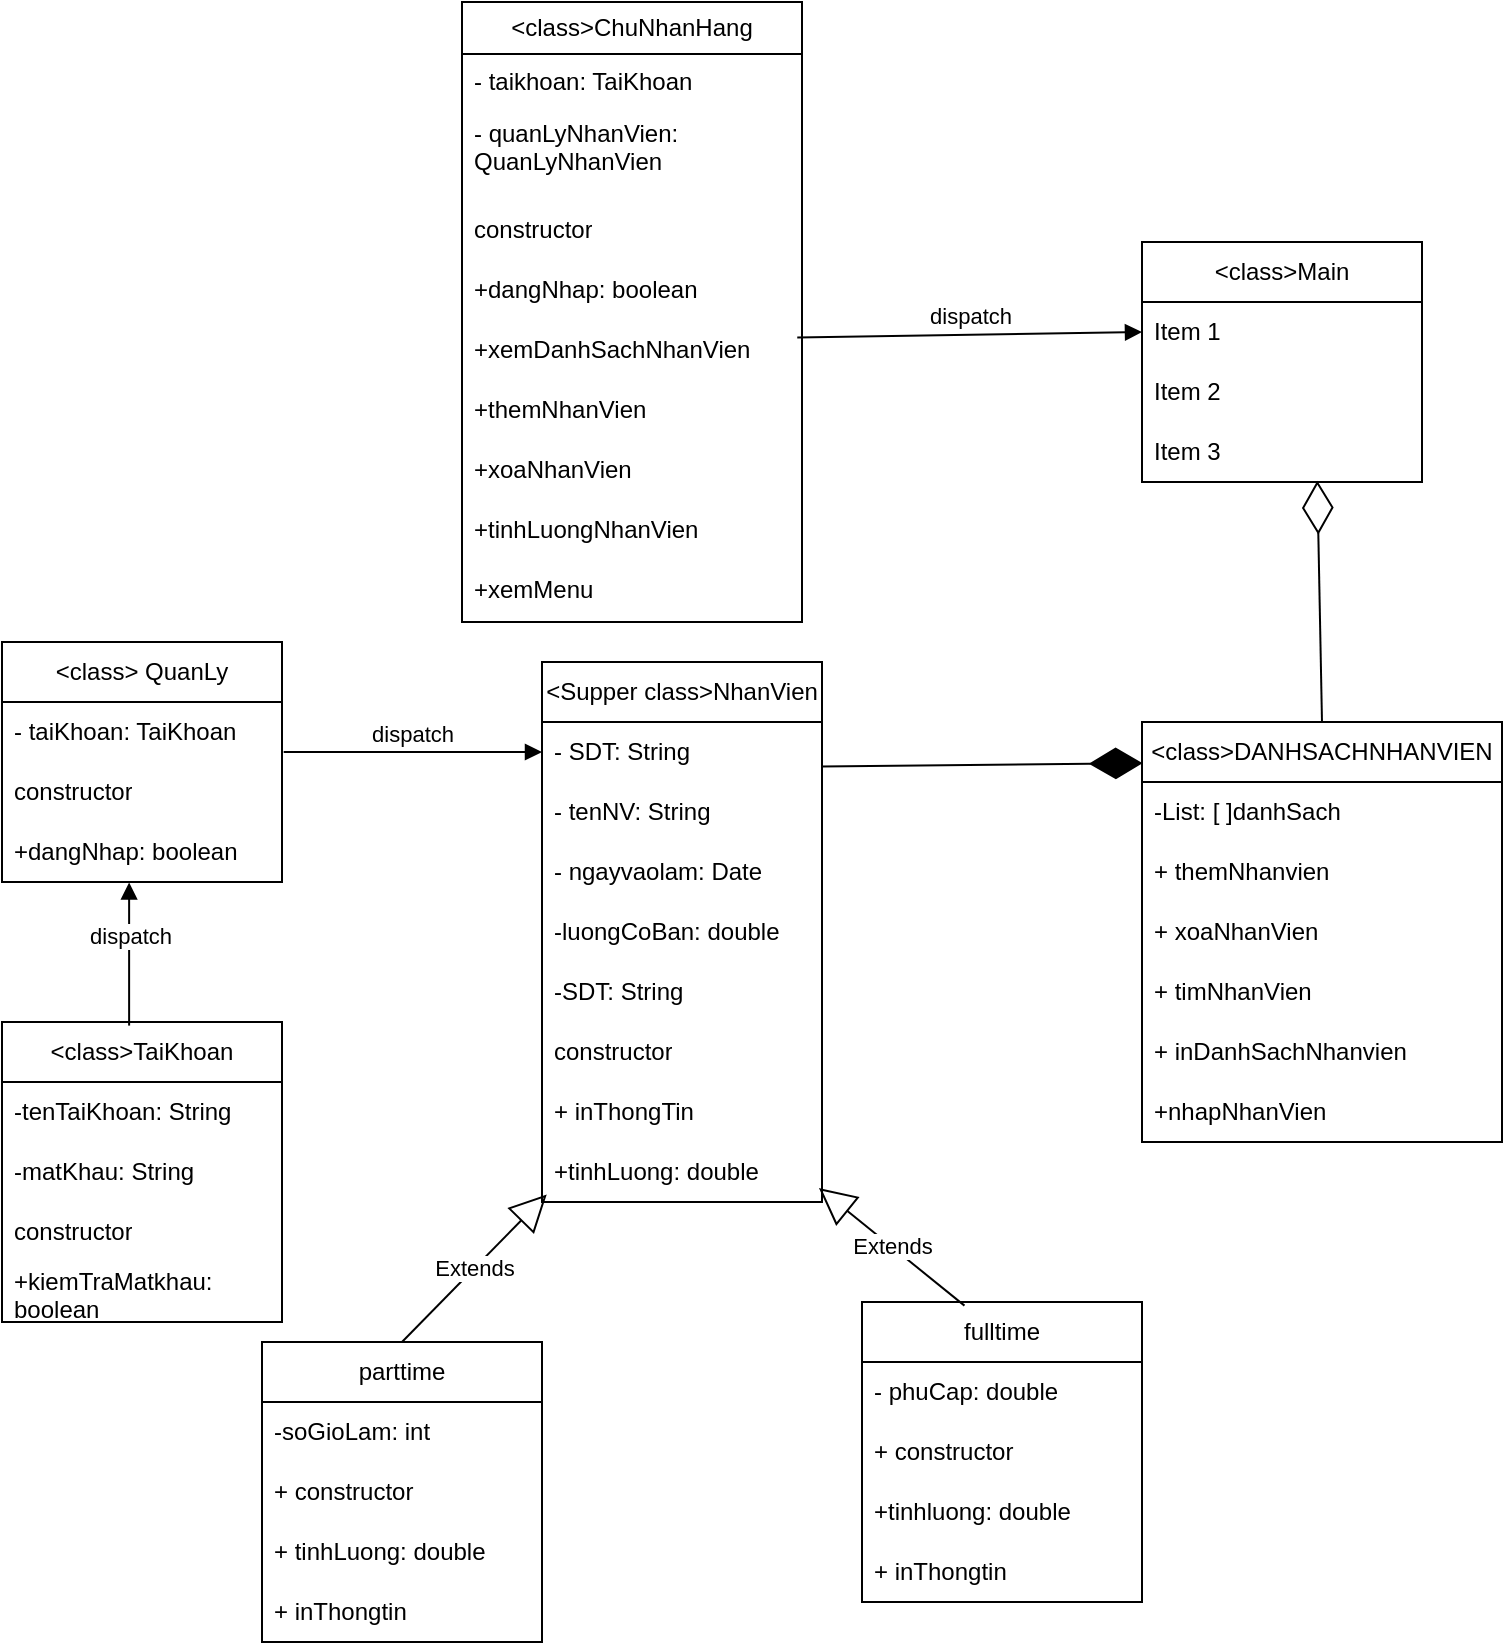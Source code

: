 <mxfile version="25.0.3">
  <diagram name="Trang-1" id="LULvLW1KIduPpgqFY6G2">
    <mxGraphModel dx="1050" dy="557" grid="1" gridSize="10" guides="1" tooltips="1" connect="1" arrows="1" fold="1" page="1" pageScale="1" pageWidth="827" pageHeight="1169" math="0" shadow="0">
      <root>
        <mxCell id="0" />
        <mxCell id="1" parent="0" />
        <mxCell id="4YUMYSHRzpaiUrm7RpP6-1" value="&amp;lt;Supper class&amp;gt;NhanVien" style="swimlane;fontStyle=0;childLayout=stackLayout;horizontal=1;startSize=30;horizontalStack=0;resizeParent=1;resizeParentMax=0;resizeLast=0;collapsible=1;marginBottom=0;whiteSpace=wrap;html=1;" parent="1" vertex="1">
          <mxGeometry x="300" y="340" width="140" height="270" as="geometry" />
        </mxCell>
        <mxCell id="4YUMYSHRzpaiUrm7RpP6-2" value="- SDT: String" style="text;strokeColor=none;fillColor=none;align=left;verticalAlign=middle;spacingLeft=4;spacingRight=4;overflow=hidden;points=[[0,0.5],[1,0.5]];portConstraint=eastwest;rotatable=0;whiteSpace=wrap;html=1;" parent="4YUMYSHRzpaiUrm7RpP6-1" vertex="1">
          <mxGeometry y="30" width="140" height="30" as="geometry" />
        </mxCell>
        <mxCell id="4YUMYSHRzpaiUrm7RpP6-3" value="- tenNV: String" style="text;strokeColor=none;fillColor=none;align=left;verticalAlign=middle;spacingLeft=4;spacingRight=4;overflow=hidden;points=[[0,0.5],[1,0.5]];portConstraint=eastwest;rotatable=0;whiteSpace=wrap;html=1;" parent="4YUMYSHRzpaiUrm7RpP6-1" vertex="1">
          <mxGeometry y="60" width="140" height="30" as="geometry" />
        </mxCell>
        <mxCell id="4YUMYSHRzpaiUrm7RpP6-18" value="- ngayvaolam: Date" style="text;strokeColor=none;fillColor=none;align=left;verticalAlign=middle;spacingLeft=4;spacingRight=4;overflow=hidden;points=[[0,0.5],[1,0.5]];portConstraint=eastwest;rotatable=0;whiteSpace=wrap;html=1;" parent="4YUMYSHRzpaiUrm7RpP6-1" vertex="1">
          <mxGeometry y="90" width="140" height="30" as="geometry" />
        </mxCell>
        <mxCell id="4YUMYSHRzpaiUrm7RpP6-19" value="-luongCoBan: double" style="text;strokeColor=none;fillColor=none;align=left;verticalAlign=middle;spacingLeft=4;spacingRight=4;overflow=hidden;points=[[0,0.5],[1,0.5]];portConstraint=eastwest;rotatable=0;whiteSpace=wrap;html=1;" parent="4YUMYSHRzpaiUrm7RpP6-1" vertex="1">
          <mxGeometry y="120" width="140" height="30" as="geometry" />
        </mxCell>
        <mxCell id="4YUMYSHRzpaiUrm7RpP6-20" value="-SDT: String" style="text;strokeColor=none;fillColor=none;align=left;verticalAlign=middle;spacingLeft=4;spacingRight=4;overflow=hidden;points=[[0,0.5],[1,0.5]];portConstraint=eastwest;rotatable=0;whiteSpace=wrap;html=1;" parent="4YUMYSHRzpaiUrm7RpP6-1" vertex="1">
          <mxGeometry y="150" width="140" height="30" as="geometry" />
        </mxCell>
        <mxCell id="4YUMYSHRzpaiUrm7RpP6-21" value="constructor" style="text;strokeColor=none;fillColor=none;align=left;verticalAlign=middle;spacingLeft=4;spacingRight=4;overflow=hidden;points=[[0,0.5],[1,0.5]];portConstraint=eastwest;rotatable=0;whiteSpace=wrap;html=1;" parent="4YUMYSHRzpaiUrm7RpP6-1" vertex="1">
          <mxGeometry y="180" width="140" height="30" as="geometry" />
        </mxCell>
        <mxCell id="4YUMYSHRzpaiUrm7RpP6-23" value="+ inThongTin" style="text;strokeColor=none;fillColor=none;align=left;verticalAlign=middle;spacingLeft=4;spacingRight=4;overflow=hidden;points=[[0,0.5],[1,0.5]];portConstraint=eastwest;rotatable=0;whiteSpace=wrap;html=1;" parent="4YUMYSHRzpaiUrm7RpP6-1" vertex="1">
          <mxGeometry y="210" width="140" height="30" as="geometry" />
        </mxCell>
        <mxCell id="4YUMYSHRzpaiUrm7RpP6-22" value="+tinhLuong: double" style="text;strokeColor=none;fillColor=none;align=left;verticalAlign=middle;spacingLeft=4;spacingRight=4;overflow=hidden;points=[[0,0.5],[1,0.5]];portConstraint=eastwest;rotatable=0;whiteSpace=wrap;html=1;" parent="4YUMYSHRzpaiUrm7RpP6-1" vertex="1">
          <mxGeometry y="240" width="140" height="30" as="geometry" />
        </mxCell>
        <mxCell id="4YUMYSHRzpaiUrm7RpP6-5" value="parttime" style="swimlane;fontStyle=0;childLayout=stackLayout;horizontal=1;startSize=30;horizontalStack=0;resizeParent=1;resizeParentMax=0;resizeLast=0;collapsible=1;marginBottom=0;whiteSpace=wrap;html=1;" parent="1" vertex="1">
          <mxGeometry x="160" y="680" width="140" height="150" as="geometry" />
        </mxCell>
        <mxCell id="4YUMYSHRzpaiUrm7RpP6-6" value="-soGioLam: int" style="text;strokeColor=none;fillColor=none;align=left;verticalAlign=middle;spacingLeft=4;spacingRight=4;overflow=hidden;points=[[0,0.5],[1,0.5]];portConstraint=eastwest;rotatable=0;whiteSpace=wrap;html=1;" parent="4YUMYSHRzpaiUrm7RpP6-5" vertex="1">
          <mxGeometry y="30" width="140" height="30" as="geometry" />
        </mxCell>
        <mxCell id="4YUMYSHRzpaiUrm7RpP6-7" value="+ constructor" style="text;strokeColor=none;fillColor=none;align=left;verticalAlign=middle;spacingLeft=4;spacingRight=4;overflow=hidden;points=[[0,0.5],[1,0.5]];portConstraint=eastwest;rotatable=0;whiteSpace=wrap;html=1;" parent="4YUMYSHRzpaiUrm7RpP6-5" vertex="1">
          <mxGeometry y="60" width="140" height="30" as="geometry" />
        </mxCell>
        <mxCell id="4YUMYSHRzpaiUrm7RpP6-17" value="+ tinhLuong: double" style="text;strokeColor=none;fillColor=none;align=left;verticalAlign=middle;spacingLeft=4;spacingRight=4;overflow=hidden;points=[[0,0.5],[1,0.5]];portConstraint=eastwest;rotatable=0;whiteSpace=wrap;html=1;" parent="4YUMYSHRzpaiUrm7RpP6-5" vertex="1">
          <mxGeometry y="90" width="140" height="30" as="geometry" />
        </mxCell>
        <mxCell id="4YUMYSHRzpaiUrm7RpP6-8" value="+ inThongtin" style="text;strokeColor=none;fillColor=none;align=left;verticalAlign=middle;spacingLeft=4;spacingRight=4;overflow=hidden;points=[[0,0.5],[1,0.5]];portConstraint=eastwest;rotatable=0;whiteSpace=wrap;html=1;" parent="4YUMYSHRzpaiUrm7RpP6-5" vertex="1">
          <mxGeometry y="120" width="140" height="30" as="geometry" />
        </mxCell>
        <mxCell id="4YUMYSHRzpaiUrm7RpP6-9" value="fulltime" style="swimlane;fontStyle=0;childLayout=stackLayout;horizontal=1;startSize=30;horizontalStack=0;resizeParent=1;resizeParentMax=0;resizeLast=0;collapsible=1;marginBottom=0;whiteSpace=wrap;html=1;" parent="1" vertex="1">
          <mxGeometry x="460" y="660" width="140" height="150" as="geometry" />
        </mxCell>
        <mxCell id="4YUMYSHRzpaiUrm7RpP6-10" value="- phuCap: double" style="text;strokeColor=none;fillColor=none;align=left;verticalAlign=middle;spacingLeft=4;spacingRight=4;overflow=hidden;points=[[0,0.5],[1,0.5]];portConstraint=eastwest;rotatable=0;whiteSpace=wrap;html=1;" parent="4YUMYSHRzpaiUrm7RpP6-9" vertex="1">
          <mxGeometry y="30" width="140" height="30" as="geometry" />
        </mxCell>
        <mxCell id="4YUMYSHRzpaiUrm7RpP6-11" value="+ constructor" style="text;strokeColor=none;fillColor=none;align=left;verticalAlign=middle;spacingLeft=4;spacingRight=4;overflow=hidden;points=[[0,0.5],[1,0.5]];portConstraint=eastwest;rotatable=0;whiteSpace=wrap;html=1;" parent="4YUMYSHRzpaiUrm7RpP6-9" vertex="1">
          <mxGeometry y="60" width="140" height="30" as="geometry" />
        </mxCell>
        <mxCell id="4YUMYSHRzpaiUrm7RpP6-12" value="+tinhluong: double" style="text;strokeColor=none;fillColor=none;align=left;verticalAlign=middle;spacingLeft=4;spacingRight=4;overflow=hidden;points=[[0,0.5],[1,0.5]];portConstraint=eastwest;rotatable=0;whiteSpace=wrap;html=1;" parent="4YUMYSHRzpaiUrm7RpP6-9" vertex="1">
          <mxGeometry y="90" width="140" height="30" as="geometry" />
        </mxCell>
        <mxCell id="4YUMYSHRzpaiUrm7RpP6-15" value="+ inThongtin" style="text;strokeColor=none;fillColor=none;align=left;verticalAlign=middle;spacingLeft=4;spacingRight=4;overflow=hidden;points=[[0,0.5],[1,0.5]];portConstraint=eastwest;rotatable=0;whiteSpace=wrap;html=1;" parent="4YUMYSHRzpaiUrm7RpP6-9" vertex="1">
          <mxGeometry y="120" width="140" height="30" as="geometry" />
        </mxCell>
        <mxCell id="4YUMYSHRzpaiUrm7RpP6-24" value="&amp;lt;class&amp;gt;DANHSACHNHANVIEN" style="swimlane;fontStyle=0;childLayout=stackLayout;horizontal=1;startSize=30;horizontalStack=0;resizeParent=1;resizeParentMax=0;resizeLast=0;collapsible=1;marginBottom=0;whiteSpace=wrap;html=1;" parent="1" vertex="1">
          <mxGeometry x="600" y="370" width="180" height="210" as="geometry" />
        </mxCell>
        <mxCell id="4YUMYSHRzpaiUrm7RpP6-25" value="-List: [ ]danhSach" style="text;strokeColor=none;fillColor=none;align=left;verticalAlign=middle;spacingLeft=4;spacingRight=4;overflow=hidden;points=[[0,0.5],[1,0.5]];portConstraint=eastwest;rotatable=0;whiteSpace=wrap;html=1;" parent="4YUMYSHRzpaiUrm7RpP6-24" vertex="1">
          <mxGeometry y="30" width="180" height="30" as="geometry" />
        </mxCell>
        <mxCell id="4YUMYSHRzpaiUrm7RpP6-26" value="+ themNhanvien" style="text;strokeColor=none;fillColor=none;align=left;verticalAlign=middle;spacingLeft=4;spacingRight=4;overflow=hidden;points=[[0,0.5],[1,0.5]];portConstraint=eastwest;rotatable=0;whiteSpace=wrap;html=1;" parent="4YUMYSHRzpaiUrm7RpP6-24" vertex="1">
          <mxGeometry y="60" width="180" height="30" as="geometry" />
        </mxCell>
        <mxCell id="4YUMYSHRzpaiUrm7RpP6-27" value="+ xoaNhanVien&lt;span style=&quot;white-space: pre;&quot;&gt;&#x9;&lt;/span&gt;" style="text;strokeColor=none;fillColor=none;align=left;verticalAlign=middle;spacingLeft=4;spacingRight=4;overflow=hidden;points=[[0,0.5],[1,0.5]];portConstraint=eastwest;rotatable=0;whiteSpace=wrap;html=1;" parent="4YUMYSHRzpaiUrm7RpP6-24" vertex="1">
          <mxGeometry y="90" width="180" height="30" as="geometry" />
        </mxCell>
        <mxCell id="4YUMYSHRzpaiUrm7RpP6-28" value="+ timNhanVien" style="text;strokeColor=none;fillColor=none;align=left;verticalAlign=middle;spacingLeft=4;spacingRight=4;overflow=hidden;points=[[0,0.5],[1,0.5]];portConstraint=eastwest;rotatable=0;whiteSpace=wrap;html=1;" parent="4YUMYSHRzpaiUrm7RpP6-24" vertex="1">
          <mxGeometry y="120" width="180" height="30" as="geometry" />
        </mxCell>
        <mxCell id="4YUMYSHRzpaiUrm7RpP6-29" value="+ inDanhSachNhanvien" style="text;strokeColor=none;fillColor=none;align=left;verticalAlign=middle;spacingLeft=4;spacingRight=4;overflow=hidden;points=[[0,0.5],[1,0.5]];portConstraint=eastwest;rotatable=0;whiteSpace=wrap;html=1;" parent="4YUMYSHRzpaiUrm7RpP6-24" vertex="1">
          <mxGeometry y="150" width="180" height="30" as="geometry" />
        </mxCell>
        <mxCell id="4YUMYSHRzpaiUrm7RpP6-30" value="+nhapNhanVien" style="text;strokeColor=none;fillColor=none;align=left;verticalAlign=middle;spacingLeft=4;spacingRight=4;overflow=hidden;points=[[0,0.5],[1,0.5]];portConstraint=eastwest;rotatable=0;whiteSpace=wrap;html=1;" parent="4YUMYSHRzpaiUrm7RpP6-24" vertex="1">
          <mxGeometry y="180" width="180" height="30" as="geometry" />
        </mxCell>
        <mxCell id="4YUMYSHRzpaiUrm7RpP6-34" value="&amp;lt;class&amp;gt; QuanLy" style="swimlane;fontStyle=0;childLayout=stackLayout;horizontal=1;startSize=30;horizontalStack=0;resizeParent=1;resizeParentMax=0;resizeLast=0;collapsible=1;marginBottom=0;whiteSpace=wrap;html=1;" parent="1" vertex="1">
          <mxGeometry x="30" y="330" width="140" height="120" as="geometry" />
        </mxCell>
        <mxCell id="4YUMYSHRzpaiUrm7RpP6-35" value="- taiKhoan: TaiKhoan" style="text;strokeColor=none;fillColor=none;align=left;verticalAlign=middle;spacingLeft=4;spacingRight=4;overflow=hidden;points=[[0,0.5],[1,0.5]];portConstraint=eastwest;rotatable=0;whiteSpace=wrap;html=1;" parent="4YUMYSHRzpaiUrm7RpP6-34" vertex="1">
          <mxGeometry y="30" width="140" height="30" as="geometry" />
        </mxCell>
        <mxCell id="4YUMYSHRzpaiUrm7RpP6-36" value="constructor" style="text;strokeColor=none;fillColor=none;align=left;verticalAlign=middle;spacingLeft=4;spacingRight=4;overflow=hidden;points=[[0,0.5],[1,0.5]];portConstraint=eastwest;rotatable=0;whiteSpace=wrap;html=1;" parent="4YUMYSHRzpaiUrm7RpP6-34" vertex="1">
          <mxGeometry y="60" width="140" height="30" as="geometry" />
        </mxCell>
        <mxCell id="4YUMYSHRzpaiUrm7RpP6-37" value="+dangNhap: boolean" style="text;strokeColor=none;fillColor=none;align=left;verticalAlign=middle;spacingLeft=4;spacingRight=4;overflow=hidden;points=[[0,0.5],[1,0.5]];portConstraint=eastwest;rotatable=0;whiteSpace=wrap;html=1;" parent="4YUMYSHRzpaiUrm7RpP6-34" vertex="1">
          <mxGeometry y="90" width="140" height="30" as="geometry" />
        </mxCell>
        <mxCell id="4YUMYSHRzpaiUrm7RpP6-38" value="&amp;lt;class&amp;gt;TaiKhoan" style="swimlane;fontStyle=0;childLayout=stackLayout;horizontal=1;startSize=30;horizontalStack=0;resizeParent=1;resizeParentMax=0;resizeLast=0;collapsible=1;marginBottom=0;whiteSpace=wrap;html=1;" parent="1" vertex="1">
          <mxGeometry x="30" y="520" width="140" height="150" as="geometry" />
        </mxCell>
        <mxCell id="4YUMYSHRzpaiUrm7RpP6-39" value="-tenTaiKhoan: String" style="text;strokeColor=none;fillColor=none;align=left;verticalAlign=middle;spacingLeft=4;spacingRight=4;overflow=hidden;points=[[0,0.5],[1,0.5]];portConstraint=eastwest;rotatable=0;whiteSpace=wrap;html=1;" parent="4YUMYSHRzpaiUrm7RpP6-38" vertex="1">
          <mxGeometry y="30" width="140" height="30" as="geometry" />
        </mxCell>
        <mxCell id="4YUMYSHRzpaiUrm7RpP6-40" value="-matKhau: String" style="text;strokeColor=none;fillColor=none;align=left;verticalAlign=middle;spacingLeft=4;spacingRight=4;overflow=hidden;points=[[0,0.5],[1,0.5]];portConstraint=eastwest;rotatable=0;whiteSpace=wrap;html=1;" parent="4YUMYSHRzpaiUrm7RpP6-38" vertex="1">
          <mxGeometry y="60" width="140" height="30" as="geometry" />
        </mxCell>
        <mxCell id="4YUMYSHRzpaiUrm7RpP6-43" value="constructor" style="text;strokeColor=none;fillColor=none;align=left;verticalAlign=middle;spacingLeft=4;spacingRight=4;overflow=hidden;points=[[0,0.5],[1,0.5]];portConstraint=eastwest;rotatable=0;whiteSpace=wrap;html=1;" parent="4YUMYSHRzpaiUrm7RpP6-38" vertex="1">
          <mxGeometry y="90" width="140" height="30" as="geometry" />
        </mxCell>
        <mxCell id="4YUMYSHRzpaiUrm7RpP6-41" value="+kiemTraMatkhau: boolean" style="text;strokeColor=none;fillColor=none;align=left;verticalAlign=middle;spacingLeft=4;spacingRight=4;overflow=hidden;points=[[0,0.5],[1,0.5]];portConstraint=eastwest;rotatable=0;whiteSpace=wrap;html=1;" parent="4YUMYSHRzpaiUrm7RpP6-38" vertex="1">
          <mxGeometry y="120" width="140" height="30" as="geometry" />
        </mxCell>
        <mxCell id="Eg8PruuSy8XvjrYXQFky-17" value="&amp;lt;class&amp;gt;Main" style="swimlane;fontStyle=0;childLayout=stackLayout;horizontal=1;startSize=30;horizontalStack=0;resizeParent=1;resizeParentMax=0;resizeLast=0;collapsible=1;marginBottom=0;whiteSpace=wrap;html=1;" vertex="1" parent="1">
          <mxGeometry x="600" y="130" width="140" height="120" as="geometry" />
        </mxCell>
        <mxCell id="Eg8PruuSy8XvjrYXQFky-18" value="Item 1" style="text;strokeColor=none;fillColor=none;align=left;verticalAlign=middle;spacingLeft=4;spacingRight=4;overflow=hidden;points=[[0,0.5],[1,0.5]];portConstraint=eastwest;rotatable=0;whiteSpace=wrap;html=1;" vertex="1" parent="Eg8PruuSy8XvjrYXQFky-17">
          <mxGeometry y="30" width="140" height="30" as="geometry" />
        </mxCell>
        <mxCell id="Eg8PruuSy8XvjrYXQFky-19" value="Item 2" style="text;strokeColor=none;fillColor=none;align=left;verticalAlign=middle;spacingLeft=4;spacingRight=4;overflow=hidden;points=[[0,0.5],[1,0.5]];portConstraint=eastwest;rotatable=0;whiteSpace=wrap;html=1;" vertex="1" parent="Eg8PruuSy8XvjrYXQFky-17">
          <mxGeometry y="60" width="140" height="30" as="geometry" />
        </mxCell>
        <mxCell id="Eg8PruuSy8XvjrYXQFky-20" value="Item 3" style="text;strokeColor=none;fillColor=none;align=left;verticalAlign=middle;spacingLeft=4;spacingRight=4;overflow=hidden;points=[[0,0.5],[1,0.5]];portConstraint=eastwest;rotatable=0;whiteSpace=wrap;html=1;" vertex="1" parent="Eg8PruuSy8XvjrYXQFky-17">
          <mxGeometry y="90" width="140" height="30" as="geometry" />
        </mxCell>
        <mxCell id="Eg8PruuSy8XvjrYXQFky-22" value="" style="endArrow=diamondThin;endFill=1;endSize=24;html=1;rounded=0;exitX=0.997;exitY=0.74;exitDx=0;exitDy=0;entryX=0.002;entryY=0.098;entryDx=0;entryDy=0;entryPerimeter=0;exitPerimeter=0;" edge="1" parent="1" source="4YUMYSHRzpaiUrm7RpP6-2" target="4YUMYSHRzpaiUrm7RpP6-24">
          <mxGeometry width="160" relative="1" as="geometry">
            <mxPoint x="450" y="300" as="sourcePoint" />
            <mxPoint x="600" y="300" as="targetPoint" />
          </mxGeometry>
        </mxCell>
        <mxCell id="Eg8PruuSy8XvjrYXQFky-23" value="Extends" style="endArrow=block;endSize=16;endFill=0;html=1;rounded=0;entryX=0.017;entryY=0.873;entryDx=0;entryDy=0;entryPerimeter=0;exitX=0.5;exitY=0;exitDx=0;exitDy=0;" edge="1" parent="1" source="4YUMYSHRzpaiUrm7RpP6-5" target="4YUMYSHRzpaiUrm7RpP6-22">
          <mxGeometry width="160" relative="1" as="geometry">
            <mxPoint x="150" y="550" as="sourcePoint" />
            <mxPoint x="310" y="550" as="targetPoint" />
          </mxGeometry>
        </mxCell>
        <mxCell id="Eg8PruuSy8XvjrYXQFky-24" value="Extends" style="endArrow=block;endSize=16;endFill=0;html=1;rounded=0;exitX=0.366;exitY=0.012;exitDx=0;exitDy=0;exitPerimeter=0;entryX=0.989;entryY=0.767;entryDx=0;entryDy=0;entryPerimeter=0;" edge="1" parent="1" source="4YUMYSHRzpaiUrm7RpP6-9" target="4YUMYSHRzpaiUrm7RpP6-22">
          <mxGeometry width="160" relative="1" as="geometry">
            <mxPoint x="410" y="560" as="sourcePoint" />
            <mxPoint x="449" y="520" as="targetPoint" />
          </mxGeometry>
        </mxCell>
        <mxCell id="Eg8PruuSy8XvjrYXQFky-25" value="dispatch" style="html=1;verticalAlign=bottom;endArrow=block;curved=0;rounded=0;exitX=0.454;exitY=0.012;exitDx=0;exitDy=0;exitPerimeter=0;entryX=0.454;entryY=1.007;entryDx=0;entryDy=0;entryPerimeter=0;" edge="1" parent="1" source="4YUMYSHRzpaiUrm7RpP6-38" target="4YUMYSHRzpaiUrm7RpP6-37">
          <mxGeometry width="80" relative="1" as="geometry">
            <mxPoint x="180" y="370" as="sourcePoint" />
            <mxPoint x="260" y="370" as="targetPoint" />
          </mxGeometry>
        </mxCell>
        <mxCell id="Eg8PruuSy8XvjrYXQFky-26" value="dispatch" style="html=1;verticalAlign=bottom;endArrow=block;curved=0;rounded=0;entryX=0;entryY=0.5;entryDx=0;entryDy=0;exitX=1.006;exitY=0.833;exitDx=0;exitDy=0;exitPerimeter=0;" edge="1" parent="1" source="4YUMYSHRzpaiUrm7RpP6-35" target="4YUMYSHRzpaiUrm7RpP6-2">
          <mxGeometry width="80" relative="1" as="geometry">
            <mxPoint x="170" y="379.5" as="sourcePoint" />
            <mxPoint x="300" y="379.5" as="targetPoint" />
          </mxGeometry>
        </mxCell>
        <mxCell id="Eg8PruuSy8XvjrYXQFky-27" value="" style="endArrow=diamondThin;endFill=0;endSize=24;html=1;rounded=0;entryX=0.626;entryY=0.98;entryDx=0;entryDy=0;entryPerimeter=0;exitX=0.5;exitY=0;exitDx=0;exitDy=0;" edge="1" parent="1" source="4YUMYSHRzpaiUrm7RpP6-24" target="Eg8PruuSy8XvjrYXQFky-20">
          <mxGeometry width="160" relative="1" as="geometry">
            <mxPoint x="610" y="230" as="sourcePoint" />
            <mxPoint x="770" y="230" as="targetPoint" />
          </mxGeometry>
        </mxCell>
        <mxCell id="Eg8PruuSy8XvjrYXQFky-28" value="&amp;lt;class&amp;gt;ChuNhanHang" style="swimlane;fontStyle=0;childLayout=stackLayout;horizontal=1;startSize=26;fillColor=none;horizontalStack=0;resizeParent=1;resizeParentMax=0;resizeLast=0;collapsible=1;marginBottom=0;whiteSpace=wrap;html=1;" vertex="1" parent="1">
          <mxGeometry x="260" y="10" width="170" height="310" as="geometry" />
        </mxCell>
        <mxCell id="Eg8PruuSy8XvjrYXQFky-29" value="- taikhoan: TaiKhoan" style="text;strokeColor=none;fillColor=none;align=left;verticalAlign=top;spacingLeft=4;spacingRight=4;overflow=hidden;rotatable=0;points=[[0,0.5],[1,0.5]];portConstraint=eastwest;whiteSpace=wrap;html=1;" vertex="1" parent="Eg8PruuSy8XvjrYXQFky-28">
          <mxGeometry y="26" width="170" height="26" as="geometry" />
        </mxCell>
        <mxCell id="Eg8PruuSy8XvjrYXQFky-30" value="- quanLyNhanVien: QuanLyNhanVien" style="text;strokeColor=none;fillColor=none;align=left;verticalAlign=top;spacingLeft=4;spacingRight=4;overflow=hidden;rotatable=0;points=[[0,0.5],[1,0.5]];portConstraint=eastwest;whiteSpace=wrap;html=1;" vertex="1" parent="Eg8PruuSy8XvjrYXQFky-28">
          <mxGeometry y="52" width="170" height="48" as="geometry" />
        </mxCell>
        <mxCell id="Eg8PruuSy8XvjrYXQFky-31" value="constructor" style="text;strokeColor=none;fillColor=none;align=left;verticalAlign=top;spacingLeft=4;spacingRight=4;overflow=hidden;rotatable=0;points=[[0,0.5],[1,0.5]];portConstraint=eastwest;whiteSpace=wrap;html=1;" vertex="1" parent="Eg8PruuSy8XvjrYXQFky-28">
          <mxGeometry y="100" width="170" height="30" as="geometry" />
        </mxCell>
        <mxCell id="Eg8PruuSy8XvjrYXQFky-32" value="+dangNhap: boolean" style="text;strokeColor=none;fillColor=none;align=left;verticalAlign=top;spacingLeft=4;spacingRight=4;overflow=hidden;rotatable=0;points=[[0,0.5],[1,0.5]];portConstraint=eastwest;whiteSpace=wrap;html=1;" vertex="1" parent="Eg8PruuSy8XvjrYXQFky-28">
          <mxGeometry y="130" width="170" height="30" as="geometry" />
        </mxCell>
        <mxCell id="Eg8PruuSy8XvjrYXQFky-33" value="+xemDanhSachNhanVien" style="text;strokeColor=none;fillColor=none;align=left;verticalAlign=top;spacingLeft=4;spacingRight=4;overflow=hidden;rotatable=0;points=[[0,0.5],[1,0.5]];portConstraint=eastwest;whiteSpace=wrap;html=1;" vertex="1" parent="Eg8PruuSy8XvjrYXQFky-28">
          <mxGeometry y="160" width="170" height="30" as="geometry" />
        </mxCell>
        <mxCell id="Eg8PruuSy8XvjrYXQFky-34" value="+themNhanVien" style="text;strokeColor=none;fillColor=none;align=left;verticalAlign=top;spacingLeft=4;spacingRight=4;overflow=hidden;rotatable=0;points=[[0,0.5],[1,0.5]];portConstraint=eastwest;whiteSpace=wrap;html=1;" vertex="1" parent="Eg8PruuSy8XvjrYXQFky-28">
          <mxGeometry y="190" width="170" height="30" as="geometry" />
        </mxCell>
        <mxCell id="Eg8PruuSy8XvjrYXQFky-36" value="+xoaNhanVien" style="text;strokeColor=none;fillColor=none;align=left;verticalAlign=top;spacingLeft=4;spacingRight=4;overflow=hidden;rotatable=0;points=[[0,0.5],[1,0.5]];portConstraint=eastwest;whiteSpace=wrap;html=1;" vertex="1" parent="Eg8PruuSy8XvjrYXQFky-28">
          <mxGeometry y="220" width="170" height="30" as="geometry" />
        </mxCell>
        <mxCell id="Eg8PruuSy8XvjrYXQFky-37" value="+tinhLuongNhanVien" style="text;strokeColor=none;fillColor=none;align=left;verticalAlign=top;spacingLeft=4;spacingRight=4;overflow=hidden;rotatable=0;points=[[0,0.5],[1,0.5]];portConstraint=eastwest;whiteSpace=wrap;html=1;" vertex="1" parent="Eg8PruuSy8XvjrYXQFky-28">
          <mxGeometry y="250" width="170" height="30" as="geometry" />
        </mxCell>
        <mxCell id="Eg8PruuSy8XvjrYXQFky-38" value="+xemMenu" style="text;strokeColor=none;fillColor=none;align=left;verticalAlign=top;spacingLeft=4;spacingRight=4;overflow=hidden;rotatable=0;points=[[0,0.5],[1,0.5]];portConstraint=eastwest;whiteSpace=wrap;html=1;" vertex="1" parent="Eg8PruuSy8XvjrYXQFky-28">
          <mxGeometry y="280" width="170" height="30" as="geometry" />
        </mxCell>
        <mxCell id="Eg8PruuSy8XvjrYXQFky-39" value="dispatch" style="html=1;verticalAlign=bottom;endArrow=block;curved=0;rounded=0;entryX=0;entryY=0.5;entryDx=0;entryDy=0;exitX=0.986;exitY=0.26;exitDx=0;exitDy=0;exitPerimeter=0;" edge="1" parent="1" source="Eg8PruuSy8XvjrYXQFky-33" target="Eg8PruuSy8XvjrYXQFky-18">
          <mxGeometry width="80" relative="1" as="geometry">
            <mxPoint x="440" y="179" as="sourcePoint" />
            <mxPoint x="520" y="190" as="targetPoint" />
          </mxGeometry>
        </mxCell>
      </root>
    </mxGraphModel>
  </diagram>
</mxfile>
